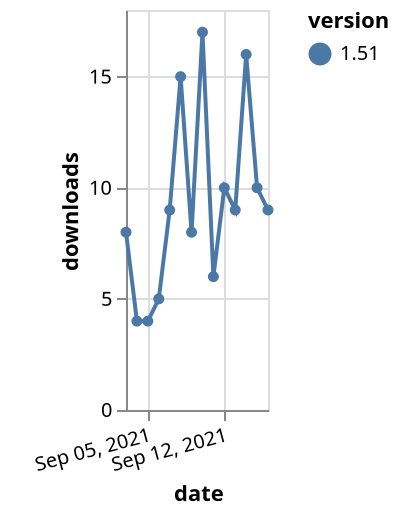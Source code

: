 {"$schema": "https://vega.github.io/schema/vega-lite/v5.json", "description": "A simple bar chart with embedded data.", "data": {"values": [{"date": "2021-09-03", "total": 10841, "delta": 8, "version": "1.51"}, {"date": "2021-09-04", "total": 10845, "delta": 4, "version": "1.51"}, {"date": "2021-09-05", "total": 10849, "delta": 4, "version": "1.51"}, {"date": "2021-09-06", "total": 10854, "delta": 5, "version": "1.51"}, {"date": "2021-09-07", "total": 10863, "delta": 9, "version": "1.51"}, {"date": "2021-09-08", "total": 10878, "delta": 15, "version": "1.51"}, {"date": "2021-09-09", "total": 10886, "delta": 8, "version": "1.51"}, {"date": "2021-09-10", "total": 10903, "delta": 17, "version": "1.51"}, {"date": "2021-09-11", "total": 10909, "delta": 6, "version": "1.51"}, {"date": "2021-09-12", "total": 10919, "delta": 10, "version": "1.51"}, {"date": "2021-09-13", "total": 10928, "delta": 9, "version": "1.51"}, {"date": "2021-09-14", "total": 10944, "delta": 16, "version": "1.51"}, {"date": "2021-09-15", "total": 10954, "delta": 10, "version": "1.51"}, {"date": "2021-09-16", "total": 10963, "delta": 9, "version": "1.51"}]}, "width": "container", "mark": {"type": "line", "point": {"filled": true}}, "encoding": {"x": {"field": "date", "type": "temporal", "timeUnit": "yearmonthdate", "title": "date", "axis": {"labelAngle": -15}}, "y": {"field": "delta", "type": "quantitative", "title": "downloads"}, "color": {"field": "version", "type": "nominal"}, "tooltip": {"field": "delta"}}}